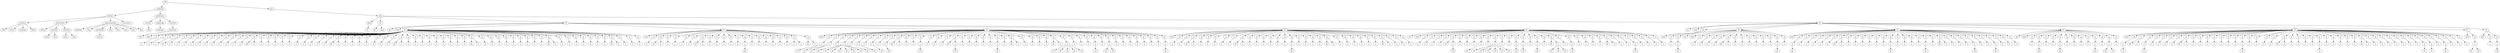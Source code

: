 digraph Tree {
	"t0" [label = "TEI"];
	"t1" [label = "teiHeader"];
	"t2" [label = "fileDesc"];
	"t3" [label = "titleStmt"];
	"t4" [label = "title"];
	"t5" [label = "author"];
	"t6" [label = "principal"];
	"t7" [label = "editor"];
	"t8" [label = "editionStmt"];
	"t9" [label = "edition"];
	"t10" [label = "respStmt"];
	"t11" [label = "name"];
	"t12" [label = "resp"];
	"t13" [label = "respStmt"];
	"t14" [label = "name"];
	"t15" [label = "resp"];
	"t16" [label = "publicationStmt"];
	"t17" [label = "publisher"];
	"t18" [label = "date"];
	"t19" [label = "availability"];
	"t20" [label = "licence"];
	"t21" [label = "idno"];
	"t22" [label = "idno"];
	"t23" [label = "idno"];
	"t24" [label = "idno"];
	"t25" [label = "idno"];
	"t26" [label = "sourceDesc"];
	"t27" [label = "profileDesc"];
	"t28" [label = "creation"];
	"t29" [label = "date"];
	"t30" [label = "langUsage"];
	"t31" [label = "language"];
	"t32" [label = "textClass"];
	"t33" [label = "keywords"];
	"t34" [label = "term"];
	"t35" [label = "text"];
	"t36" [label = "body"];
	"t37" [label = "head"];
	"t38" [label = "lb"];
	"t39" [label = "div"];
	"t40" [label = "pb"];
	"t41" [label = "head"];
	"t42" [label = "div"];
	"t43" [label = "pb"];
	"t44" [label = "head"];
	"t45" [label = "div"];
	"t46" [label = "head"];
	"t47" [label = "sp"];
	"t48" [label = "p"];
	"t49" [label = "sp"];
	"t50" [label = "p"];
	"t51" [label = "sp"];
	"t52" [label = "p"];
	"t53" [label = "sp"];
	"t54" [label = "pb"];
	"t55" [label = "p"];
	"t56" [label = "sp"];
	"t57" [label = "p"];
	"t58" [label = "sp"];
	"t59" [label = "p"];
	"t60" [label = "sp"];
	"t61" [label = "p"];
	"t62" [label = "sp"];
	"t63" [label = "p"];
	"t64" [label = "sp"];
	"t65" [label = "p"];
	"t66" [label = "sp"];
	"t67" [label = "p"];
	"t68" [label = "sp"];
	"t69" [label = "p"];
	"t70" [label = "sp"];
	"t71" [label = "p"];
	"t72" [label = "sp"];
	"t73" [label = "p"];
	"t74" [label = "sp"];
	"t75" [label = "p"];
	"t76" [label = "sp"];
	"t77" [label = "pb"];
	"t78" [label = "p"];
	"t79" [label = "sp"];
	"t80" [label = "p"];
	"t81" [label = "sp"];
	"t82" [label = "p"];
	"t83" [label = "sp"];
	"t84" [label = "p"];
	"t85" [label = "sp"];
	"t86" [label = "p"];
	"t87" [label = "sp"];
	"t88" [label = "p"];
	"t89" [label = "sp"];
	"t90" [label = "p"];
	"t91" [label = "sp"];
	"t92" [label = "p"];
	"t93" [label = "sp"];
	"t94" [label = "p"];
	"t95" [label = "sp"];
	"t96" [label = "p"];
	"t97" [label = "sp"];
	"t98" [label = "p"];
	"t99" [label = "sp"];
	"t100" [label = "pb"];
	"t101" [label = "p"];
	"t102" [label = "sp"];
	"t103" [label = "p"];
	"t104" [label = "sp"];
	"t105" [label = "p"];
	"t106" [label = "sp"];
	"t107" [label = "p"];
	"t108" [label = "sp"];
	"t109" [label = "p"];
	"t110" [label = "sp"];
	"t111" [label = "p"];
	"t112" [label = "sp"];
	"t113" [label = "p"];
	"t114" [label = "sp"];
	"t115" [label = "p"];
	"t116" [label = "sp"];
	"t117" [label = "pb"];
	"t118" [label = "p"];
	"t119" [label = "sp"];
	"t120" [label = "p"];
	"t121" [label = "sp"];
	"t122" [label = "p"];
	"t123" [label = "sp"];
	"t124" [label = "p"];
	"t125" [label = "sp"];
	"t126" [label = "p"];
	"t127" [label = "sp"];
	"t128" [label = "p"];
	"t129" [label = "sp"];
	"t130" [label = "p"];
	"t131" [label = "sp"];
	"t132" [label = "p"];
	"t133" [label = "sp"];
	"t134" [label = "p"];
	"t135" [label = "sp"];
	"t136" [label = "p"];
	"t137" [label = "sp"];
	"t138" [label = "pb"];
	"t139" [label = "p"];
	"t140" [label = "sp"];
	"t141" [label = "p"];
	"t142" [label = "sp"];
	"t143" [label = "p"];
	"t144" [label = "sp"];
	"t145" [label = "p"];
	"t146" [label = "sp"];
	"t147" [label = "p"];
	"t148" [label = "sp"];
	"t149" [label = "p"];
	"t150" [label = "sp"];
	"t151" [label = "p"];
	"t152" [label = "sp"];
	"t153" [label = "p"];
	"t154" [label = "sp"];
	"t155" [label = "p"];
	"t156" [label = "sp"];
	"t157" [label = "p"];
	"t158" [label = "sp"];
	"t159" [label = "pb"];
	"t160" [label = "p"];
	"t161" [label = "sp"];
	"t162" [label = "p"];
	"t163" [label = "sp"];
	"t164" [label = "p"];
	"t165" [label = "sp"];
	"t166" [label = "p"];
	"t167" [label = "sp"];
	"t168" [label = "p"];
	"t169" [label = "sp"];
	"t170" [label = "p"];
	"t171" [label = "sp"];
	"t172" [label = "p"];
	"t173" [label = "sp"];
	"t174" [label = "p"];
	"t175" [label = "sp"];
	"t176" [label = "pb"];
	"t177" [label = "p"];
	"t178" [label = "sp"];
	"t179" [label = "p"];
	"t180" [label = "sp"];
	"t181" [label = "p"];
	"t182" [label = "sp"];
	"t183" [label = "p"];
	"t184" [label = "div"];
	"t185" [label = "head"];
	"t186" [label = "sp"];
	"t187" [label = "p"];
	"t188" [label = "sp"];
	"t189" [label = "pb"];
	"t190" [label = "p"];
	"t191" [label = "sp"];
	"t192" [label = "p"];
	"t193" [label = "sp"];
	"t194" [label = "p"];
	"t195" [label = "sp"];
	"t196" [label = "p"];
	"t197" [label = "sp"];
	"t198" [label = "p"];
	"t199" [label = "sp"];
	"t200" [label = "pb"];
	"t201" [label = "p"];
	"t202" [label = "sp"];
	"t203" [label = "p"];
	"t204" [label = "sp"];
	"t205" [label = "p"];
	"t206" [label = "sp"];
	"t207" [label = "p"];
	"t208" [label = "sp"];
	"t209" [label = "p"];
	"t210" [label = "sp"];
	"t211" [label = "p"];
	"t212" [label = "sp"];
	"t213" [label = "p"];
	"t214" [label = "pb"];
	"t215" [label = "sp"];
	"t216" [label = "p"];
	"t217" [label = "sp"];
	"t218" [label = "p"];
	"t219" [label = "sp"];
	"t220" [label = "p"];
	"t221" [label = "sp"];
	"t222" [label = "p"];
	"t223" [label = "sp"];
	"t224" [label = "p"];
	"t225" [label = "sp"];
	"t226" [label = "p"];
	"t227" [label = "sp"];
	"t228" [label = "p"];
	"t229" [label = "p"];
	"t230" [label = "sp"];
	"t231" [label = "pb"];
	"t232" [label = "p"];
	"t233" [label = "div"];
	"t234" [label = "head"];
	"t235" [label = "sp"];
	"t236" [label = "p"];
	"t237" [label = "ref"];
	"t238" [label = "sp"];
	"t239" [label = "p"];
	"t240" [label = "ref"];
	"t241" [label = "ref"];
	"t242" [label = "sp"];
	"t243" [label = "p"];
	"t244" [label = "sp"];
	"t245" [label = "p"];
	"t246" [label = "pb"];
	"t247" [label = "ref"];
	"t248" [label = "pb"];
	"t249" [label = "ref"];
	"t250" [label = "ref"];
	"t251" [label = "ref"];
	"t252" [label = "ref"];
	"t253" [label = "pb"];
	"t254" [label = "sp"];
	"t255" [label = "p"];
	"t256" [label = "sp"];
	"t257" [label = "p"];
	"t258" [label = "pb"];
	"t259" [label = "sp"];
	"t260" [label = "p"];
	"t261" [label = "sp"];
	"t262" [label = "p"];
	"t263" [label = "ref"];
	"t264" [label = "sp"];
	"t265" [label = "p"];
	"t266" [label = "sp"];
	"t267" [label = "p"];
	"t268" [label = "pb"];
	"t269" [label = "sp"];
	"t270" [label = "pb"];
	"t271" [label = "p"];
	"t272" [label = "sp"];
	"t273" [label = "p"];
	"t274" [label = "sp"];
	"t275" [label = "p"];
	"t276" [label = "sp"];
	"t277" [label = "p"];
	"t278" [label = "ref"];
	"t279" [label = "sp"];
	"t280" [label = "p"];
	"t281" [label = "sp"];
	"t282" [label = "p"];
	"t283" [label = "sp"];
	"t284" [label = "p"];
	"t285" [label = "sp"];
	"t286" [label = "pb"];
	"t287" [label = "p"];
	"t288" [label = "ref"];
	"t289" [label = "sp"];
	"t290" [label = "p"];
	"t291" [label = "sp"];
	"t292" [label = "p"];
	"t293" [label = "sp"];
	"t294" [label = "p"];
	"t295" [label = "sp"];
	"t296" [label = "p"];
	"t297" [label = "sp"];
	"t298" [label = "p"];
	"t299" [label = "sp"];
	"t300" [label = "p"];
	"t301" [label = "ref"];
	"t302" [label = "sp"];
	"t303" [label = "p"];
	"t304" [label = "sp"];
	"t305" [label = "pb"];
	"t306" [label = "p"];
	"t307" [label = "sp"];
	"t308" [label = "p"];
	"t309" [label = "sp"];
	"t310" [label = "p"];
	"t311" [label = "sp"];
	"t312" [label = "p"];
	"t313" [label = "sp"];
	"t314" [label = "p"];
	"t315" [label = "sp"];
	"t316" [label = "pb"];
	"t317" [label = "p"];
	"t318" [label = "sp"];
	"t319" [label = "p"];
	"t320" [label = "ref"];
	"t321" [label = "ref"];
	"t322" [label = "ref"];
	"t323" [label = "pb"];
	"t324" [label = "ref"];
	"t325" [label = "sp"];
	"t326" [label = "p"];
	"t327" [label = "sp"];
	"t328" [label = "p"];
	"t329" [label = "sp"];
	"t330" [label = "p"];
	"t331" [label = "sp"];
	"t332" [label = "p"];
	"t333" [label = "ref"];
	"t334" [label = "sp"];
	"t335" [label = "p"];
	"t336" [label = "sp"];
	"t337" [label = "p"];
	"t338" [label = "ref"];
	"t339" [label = "pb"];
	"t340" [label = "sp"];
	"t341" [label = "p"];
	"t342" [label = "sp"];
	"t343" [label = "p"];
	"t344" [label = "sp"];
	"t345" [label = "p"];
	"t346" [label = "sp"];
	"t347" [label = "p"];
	"t348" [label = "sp"];
	"t349" [label = "p"];
	"t350" [label = "sp"];
	"t351" [label = "p"];
	"t352" [label = "sp"];
	"t353" [label = "p"];
	"t354" [label = "sp"];
	"t355" [label = "p"];
	"t356" [label = "pb"];
	"t357" [label = "div"];
	"t358" [label = "head"];
	"t359" [label = "sp"];
	"t360" [label = "p"];
	"t361" [label = "sp"];
	"t362" [label = "p"];
	"t363" [label = "sp"];
	"t364" [label = "pb"];
	"t365" [label = "p"];
	"t366" [label = "sp"];
	"t367" [label = "p"];
	"t368" [label = "sp"];
	"t369" [label = "p"];
	"t370" [label = "sp"];
	"t371" [label = "p"];
	"t372" [label = "sp"];
	"t373" [label = "p"];
	"t374" [label = "sp"];
	"t375" [label = "p"];
	"t376" [label = "sp"];
	"t377" [label = "pb"];
	"t378" [label = "p"];
	"t379" [label = "sp"];
	"t380" [label = "p"];
	"t381" [label = "sp"];
	"t382" [label = "p"];
	"t383" [label = "sp"];
	"t384" [label = "p"];
	"t385" [label = "sp"];
	"t386" [label = "p"];
	"t387" [label = "sp"];
	"t388" [label = "p"];
	"t389" [label = "sp"];
	"t390" [label = "p"];
	"t391" [label = "sp"];
	"t392" [label = "p"];
	"t393" [label = "pb"];
	"t394" [label = "sp"];
	"t395" [label = "p"];
	"t396" [label = "sp"];
	"t397" [label = "p"];
	"t398" [label = "sp"];
	"t399" [label = "p"];
	"t400" [label = "sp"];
	"t401" [label = "p"];
	"t402" [label = "sp"];
	"t403" [label = "pb"];
	"t404" [label = "p"];
	"t405" [label = "sp"];
	"t406" [label = "p"];
	"t407" [label = "sp"];
	"t408" [label = "p"];
	"t409" [label = "sp"];
	"t410" [label = "p"];
	"t411" [label = "sp"];
	"t412" [label = "p"];
	"t413" [label = "sp"];
	"t414" [label = "p"];
	"t415" [label = "sp"];
	"t416" [label = "p"];
	"t417" [label = "sp"];
	"t418" [label = "pb"];
	"t419" [label = "p"];
	"t420" [label = "sp"];
	"t421" [label = "p"];
	"t422" [label = "sp"];
	"t423" [label = "p"];
	"t424" [label = "sp"];
	"t425" [label = "p"];
	"t426" [label = "div"];
	"t427" [label = "pb"];
	"t428" [label = "head"];
	"t429" [label = "sp"];
	"t430" [label = "p"];
	"t431" [label = "sp"];
	"t432" [label = "p"];
	"t433" [label = "sp"];
	"t434" [label = "p"];
	"t435" [label = "sp"];
	"t436" [label = "p"];
	"t437" [label = "sp"];
	"t438" [label = "pb"];
	"t439" [label = "p"];
	"t440" [label = "ref"];
	"t441" [label = "sp"];
	"t442" [label = "p"];
	"t443" [label = "sp"];
	"t444" [label = "p"];
	"t445" [label = "sp"];
	"t446" [label = "p"];
	"t447" [label = "sp"];
	"t448" [label = "p"];
	"t449" [label = "ref"];
	"t450" [label = "sp"];
	"t451" [label = "p"];
	"t452" [label = "sp"];
	"t453" [label = "p"];
	"t454" [label = "ref"];
	"t455" [label = "ref"];
	"t456" [label = "ref"];
	"t457" [label = "ref"];
	"t458" [label = "ref"];
	"t459" [label = "pb"];
	"t460" [label = "sp"];
	"t461" [label = "p"];
	"t462" [label = "sp"];
	"t463" [label = "p"];
	"t464" [label = "sp"];
	"t465" [label = "p"];
	"t466" [label = "ref"];
	"t467" [label = "sp"];
	"t468" [label = "p"];
	"t469" [label = "ref"];
	"t470" [label = "sp"];
	"t471" [label = "p"];
	"t472" [label = "sp"];
	"t473" [label = "p"];
	"t474" [label = "ref"];
	"t475" [label = "sp"];
	"t476" [label = "p"];
	"t477" [label = "sp"];
	"t478" [label = "pb"];
	"t479" [label = "p"];
	"t480" [label = "ref"];
	"t481" [label = "ref"];
	"t482" [label = "ref"];
	"t483" [label = "sp"];
	"t484" [label = "p"];
	"t485" [label = "sp"];
	"t486" [label = "p"];
	"t487" [label = "ref"];
	"t488" [label = "sp"];
	"t489" [label = "p"];
	"t490" [label = "sp"];
	"t491" [label = "p"];
	"t492" [label = "sp"];
	"t493" [label = "p"];
	"t494" [label = "sp"];
	"t495" [label = "p"];
	"t496" [label = "sp"];
	"t497" [label = "pb"];
	"t498" [label = "p"];
	"t499" [label = "sp"];
	"t500" [label = "p"];
	"t501" [label = "sp"];
	"t502" [label = "p"];
	"t503" [label = "sp"];
	"t504" [label = "p"];
	"t505" [label = "ref"];
	"t506" [label = "sp"];
	"t507" [label = "p"];
	"t508" [label = "sp"];
	"t509" [label = "p"];
	"t510" [label = "sp"];
	"t511" [label = "p"];
	"t512" [label = "sp"];
	"t513" [label = "p"];
	"t514" [label = "div"];
	"t515" [label = "pb"];
	"t516" [label = "head"];
	"t517" [label = "div"];
	"t518" [label = "head"];
	"t519" [label = "sp"];
	"t520" [label = "p"];
	"t521" [label = "sp"];
	"t522" [label = "p"];
	"t523" [label = "pb"];
	"t524" [label = "div"];
	"t525" [label = "pb"];
	"t526" [label = "head"];
	"t527" [label = "sp"];
	"t528" [label = "p"];
	"t529" [label = "sp"];
	"t530" [label = "p"];
	"t531" [label = "sp"];
	"t532" [label = "p"];
	"t533" [label = "sp"];
	"t534" [label = "p"];
	"t535" [label = "sp"];
	"t536" [label = "pb"];
	"t537" [label = "p"];
	"t538" [label = "sp"];
	"t539" [label = "p"];
	"t540" [label = "sp"];
	"t541" [label = "p"];
	"t542" [label = "sp"];
	"t543" [label = "p"];
	"t544" [label = "sp"];
	"t545" [label = "p"];
	"t546" [label = "sp"];
	"t547" [label = "p"];
	"t548" [label = "sp"];
	"t549" [label = "p"];
	"t550" [label = "sp"];
	"t551" [label = "p"];
	"t552" [label = "pb"];
	"t553" [label = "sp"];
	"t554" [label = "p"];
	"t555" [label = "div"];
	"t556" [label = "head"];
	"t557" [label = "sp"];
	"t558" [label = "p"];
	"t559" [label = "pb"];
	"t560" [label = "sp"];
	"t561" [label = "p"];
	"t562" [label = "sp"];
	"t563" [label = "p"];
	"t564" [label = "sp"];
	"t565" [label = "p"];
	"t566" [label = "sp"];
	"t567" [label = "p"];
	"t568" [label = "sp"];
	"t569" [label = "p"];
	"t570" [label = "sp"];
	"t571" [label = "pb"];
	"t572" [label = "p"];
	"t573" [label = "sp"];
	"t574" [label = "p"];
	"t575" [label = "sp"];
	"t576" [label = "p"];
	"t577" [label = "sp"];
	"t578" [label = "p"];
	"t579" [label = "sp"];
	"t580" [label = "p"];
	"t581" [label = "sp"];
	"t582" [label = "p"];
	"t583" [label = "sp"];
	"t584" [label = "p"];
	"t585" [label = "sp"];
	"t586" [label = "p"];
	"t587" [label = "pb"];
	"t588" [label = "sp"];
	"t589" [label = "p"];
	"t590" [label = "sp"];
	"t591" [label = "p"];
	"t592" [label = "sp"];
	"t593" [label = "p"];
	"t594" [label = "sp"];
	"t595" [label = "p"];
	"t596" [label = "sp"];
	"t597" [label = "p"];
	"t598" [label = "pb"];
	"t599" [label = "sp"];
	"t600" [label = "p"];
	"t601" [label = "sp"];
	"t602" [label = "pb"];
	"t603" [label = "p"];
	"t604" [label = "sp"];
	"t605" [label = "p"];
	"t606" [label = "sp"];
	"t607" [label = "p"];
	"t608" [label = "sp"];
	"t609" [label = "p"];
	"t610" [label = "sp"];
	"t611" [label = "p"];
	"t612" [label = "ref"];
	"t613" [label = "sp"];
	"t614" [label = "p"];
	"t615" [label = "sp"];
	"t616" [label = "p"];
	"t617" [label = "sp"];
	"t618" [label = "p"];
	"t619" [label = "pb"];
	"t620" [label = "sp"];
	"t621" [label = "p"];
	"t622" [label = "sp"];
	"t623" [label = "p"];
	"t624" [label = "sp"];
	"t625" [label = "p"];
	"t626" [label = "div"];
	"t627" [label = "pb"];
	"t628" [label = "head"];
	"t629" [label = "sp"];
	"t630" [label = "p"];
	"t631" [label = "sp"];
	"t632" [label = "p"];
	"t633" [label = "pb"];
	"t634" [label = "sp"];
	"t635" [label = "p"];
	"t636" [label = "sp"];
	"t637" [label = "p"];
	"t638" [label = "sp"];
	"t639" [label = "p"];
	"t640" [label = "pb"];
	"t641" [label = "sp"];
	"t642" [label = "p"];
	"t643" [label = "sp"];
	"t644" [label = "p"];
	"t645" [label = "sp"];
	"t646" [label = "p"];
	"t647" [label = "sp"];
	"t648" [label = "p"];
	"t649" [label = "sp"];
	"t650" [label = "p"];
	"t651" [label = "pb"];
	"t652" [label = "sp"];
	"t653" [label = "p"];
	"t654" [label = "sp"];
	"t655" [label = "p"];
	"t656" [label = "pb"];
	"t657" [label = "hi"];
	"t658" [label = "sp"];
	"t659" [label = "p"];
	"t660" [label = "div"];
	"t661" [label = "head"];
	"t662" [label = "sp"];
	"t663" [label = "p"];
	"t664" [label = "hi"];
	"t665" [label = "sp"];
	"t666" [label = "pb"];
	"t667" [label = "p"];
	"t668" [label = "sp"];
	"t669" [label = "p"];
	"t670" [label = "hi"];
	"t671" [label = "sp"];
	"t672" [label = "p"];
	"t673" [label = "sp"];
	"t674" [label = "p"];
	"t675" [label = "sp"];
	"t676" [label = "p"];
	"t677" [label = "sp"];
	"t678" [label = "p"];
	"t679" [label = "sp"];
	"t680" [label = "pb"];
	"t681" [label = "p"];
	"t682" [label = "sp"];
	"t683" [label = "p"];
	"t684" [label = "sp"];
	"t685" [label = "p"];
	"t686" [label = "sp"];
	"t687" [label = "p"];
	"t688" [label = "sp"];
	"t689" [label = "p"];
	"t690" [label = "sp"];
	"t691" [label = "p"];
	"t692" [label = "sp"];
	"t693" [label = "p"];
	"t694" [label = "sp"];
	"t695" [label = "p"];
	"t696" [label = "sp"];
	"t697" [label = "p"];
	"t698" [label = "pb"];
	"t699" [label = "sp"];
	"t700" [label = "p"];
	"t701" [label = "sp"];
	"t702" [label = "p"];
	"t703" [label = "sp"];
	"t704" [label = "p"];
	"t705" [label = "sp"];
	"t706" [label = "p"];
	"t707" [label = "sp"];
	"t708" [label = "pb"];
	"t709" [label = "p"];
	"t710" [label = "sp"];
	"t711" [label = "p"];
	"t712" [label = "sp"];
	"t713" [label = "p"];
	"t714" [label = "sp"];
	"t715" [label = "p"];
	"t716" [label = "sp"];
	"t717" [label = "p"];
	"t718" [label = "sp"];
	"t719" [label = "p"];
	"t720" [label = "hi"];
	"t721" [label = "sp"];
	"t722" [label = "p"];
	"t723" [label = "sp"];
	"t724" [label = "p"];
	"t725" [label = "sp"];
	"t726" [label = "p"];
	"t727" [label = "sp"];
	"t728" [label = "p"];
	"t729" [label = "sp"];
	"t730" [label = "p"];
	"t731" [label = "sp"];
	"t732" [label = "pb"];
	"t733" [label = "p"];
	"t734" [label = "sp"];
	"t735" [label = "p"];
	"t736" [label = "sp"];
	"t737" [label = "p"];
	"t738" [label = "sp"];
	"t739" [label = "p"];
	"t740" [label = "sp"];
	"t741" [label = "p"];
	"t742" [label = "sp"];
	"t743" [label = "p"];
	"t744" [label = "sp"];
	"t745" [label = "p"];
	"t746" [label = "sp"];
	"t747" [label = "p"];
	"t748" [label = "sp"];
	"t749" [label = "p"];
	"t750" [label = "hi"];
	"t751" [label = "sp"];
	"t752" [label = "p"];
	"t753" [label = "hi"];
	"t754" [label = "sp"];
	"t755" [label = "p"];
	"t756" [label = "sp"];
	"t757" [label = "p"];
	"t758" [label = "pb"];
	"t759" [label = "sp"];
	"t760" [label = "p"];
	"t761" [label = "sp"];
	"t762" [label = "p"];
	"t763" [label = "sp"];
	"t764" [label = "p"];
	"t765" [label = "div"];
	"t766" [label = "head"];
	"t767" [label = "sp"];
	"t768" [label = "p"];
	"t769" [label = "pb"];
	"t770" [label = "ref"];
	"t771" [label = "div"];
	"t772" [label = "head"];
	"t773" [label = "sp"];
	"t774" [label = "p"];
	"t775" [label = "sp"];
	"t776" [label = "p"];
	"t777" [label = "ref"];
	"t0" -> "t1";
	"t1" -> "t2";
	"t2" -> "t3";
	"t3" -> "t4";
	"t3" -> "t5";
	"t3" -> "t6";
	"t3" -> "t7";
	"t2" -> "t8";
	"t8" -> "t9";
	"t8" -> "t10";
	"t10" -> "t11";
	"t10" -> "t12";
	"t8" -> "t13";
	"t13" -> "t14";
	"t13" -> "t15";
	"t2" -> "t16";
	"t16" -> "t17";
	"t16" -> "t18";
	"t16" -> "t19";
	"t19" -> "t20";
	"t16" -> "t21";
	"t16" -> "t22";
	"t16" -> "t23";
	"t16" -> "t24";
	"t16" -> "t25";
	"t2" -> "t26";
	"t1" -> "t27";
	"t27" -> "t28";
	"t28" -> "t29";
	"t27" -> "t30";
	"t30" -> "t31";
	"t27" -> "t32";
	"t32" -> "t33";
	"t33" -> "t34";
	"t0" -> "t35";
	"t35" -> "t36";
	"t36" -> "t37";
	"t37" -> "t38";
	"t36" -> "t39";
	"t39" -> "t40";
	"t39" -> "t41";
	"t36" -> "t42";
	"t42" -> "t43";
	"t42" -> "t44";
	"t42" -> "t45";
	"t45" -> "t46";
	"t45" -> "t47";
	"t47" -> "t48";
	"t45" -> "t49";
	"t49" -> "t50";
	"t45" -> "t51";
	"t51" -> "t52";
	"t45" -> "t53";
	"t53" -> "t54";
	"t53" -> "t55";
	"t45" -> "t56";
	"t56" -> "t57";
	"t45" -> "t58";
	"t58" -> "t59";
	"t45" -> "t60";
	"t60" -> "t61";
	"t45" -> "t62";
	"t62" -> "t63";
	"t45" -> "t64";
	"t64" -> "t65";
	"t45" -> "t66";
	"t66" -> "t67";
	"t45" -> "t68";
	"t68" -> "t69";
	"t45" -> "t70";
	"t70" -> "t71";
	"t45" -> "t72";
	"t72" -> "t73";
	"t45" -> "t74";
	"t74" -> "t75";
	"t45" -> "t76";
	"t76" -> "t77";
	"t76" -> "t78";
	"t45" -> "t79";
	"t79" -> "t80";
	"t45" -> "t81";
	"t81" -> "t82";
	"t45" -> "t83";
	"t83" -> "t84";
	"t45" -> "t85";
	"t85" -> "t86";
	"t45" -> "t87";
	"t87" -> "t88";
	"t45" -> "t89";
	"t89" -> "t90";
	"t45" -> "t91";
	"t91" -> "t92";
	"t45" -> "t93";
	"t93" -> "t94";
	"t45" -> "t95";
	"t95" -> "t96";
	"t45" -> "t97";
	"t97" -> "t98";
	"t45" -> "t99";
	"t99" -> "t100";
	"t99" -> "t101";
	"t45" -> "t102";
	"t102" -> "t103";
	"t45" -> "t104";
	"t104" -> "t105";
	"t45" -> "t106";
	"t106" -> "t107";
	"t45" -> "t108";
	"t108" -> "t109";
	"t45" -> "t110";
	"t110" -> "t111";
	"t45" -> "t112";
	"t112" -> "t113";
	"t45" -> "t114";
	"t114" -> "t115";
	"t45" -> "t116";
	"t116" -> "t117";
	"t116" -> "t118";
	"t45" -> "t119";
	"t119" -> "t120";
	"t45" -> "t121";
	"t121" -> "t122";
	"t45" -> "t123";
	"t123" -> "t124";
	"t45" -> "t125";
	"t125" -> "t126";
	"t45" -> "t127";
	"t127" -> "t128";
	"t45" -> "t129";
	"t129" -> "t130";
	"t45" -> "t131";
	"t131" -> "t132";
	"t45" -> "t133";
	"t133" -> "t134";
	"t45" -> "t135";
	"t135" -> "t136";
	"t45" -> "t137";
	"t137" -> "t138";
	"t137" -> "t139";
	"t45" -> "t140";
	"t140" -> "t141";
	"t45" -> "t142";
	"t142" -> "t143";
	"t45" -> "t144";
	"t144" -> "t145";
	"t45" -> "t146";
	"t146" -> "t147";
	"t45" -> "t148";
	"t148" -> "t149";
	"t45" -> "t150";
	"t150" -> "t151";
	"t45" -> "t152";
	"t152" -> "t153";
	"t45" -> "t154";
	"t154" -> "t155";
	"t45" -> "t156";
	"t156" -> "t157";
	"t45" -> "t158";
	"t158" -> "t159";
	"t158" -> "t160";
	"t45" -> "t161";
	"t161" -> "t162";
	"t45" -> "t163";
	"t163" -> "t164";
	"t45" -> "t165";
	"t165" -> "t166";
	"t45" -> "t167";
	"t167" -> "t168";
	"t45" -> "t169";
	"t169" -> "t170";
	"t45" -> "t171";
	"t171" -> "t172";
	"t45" -> "t173";
	"t173" -> "t174";
	"t45" -> "t175";
	"t175" -> "t176";
	"t175" -> "t177";
	"t45" -> "t178";
	"t178" -> "t179";
	"t45" -> "t180";
	"t180" -> "t181";
	"t45" -> "t182";
	"t182" -> "t183";
	"t42" -> "t184";
	"t184" -> "t185";
	"t184" -> "t186";
	"t186" -> "t187";
	"t184" -> "t188";
	"t188" -> "t189";
	"t188" -> "t190";
	"t184" -> "t191";
	"t191" -> "t192";
	"t184" -> "t193";
	"t193" -> "t194";
	"t184" -> "t195";
	"t195" -> "t196";
	"t184" -> "t197";
	"t197" -> "t198";
	"t184" -> "t199";
	"t199" -> "t200";
	"t199" -> "t201";
	"t184" -> "t202";
	"t202" -> "t203";
	"t184" -> "t204";
	"t204" -> "t205";
	"t184" -> "t206";
	"t206" -> "t207";
	"t184" -> "t208";
	"t208" -> "t209";
	"t184" -> "t210";
	"t210" -> "t211";
	"t184" -> "t212";
	"t212" -> "t213";
	"t213" -> "t214";
	"t184" -> "t215";
	"t215" -> "t216";
	"t184" -> "t217";
	"t217" -> "t218";
	"t184" -> "t219";
	"t219" -> "t220";
	"t184" -> "t221";
	"t221" -> "t222";
	"t184" -> "t223";
	"t223" -> "t224";
	"t184" -> "t225";
	"t225" -> "t226";
	"t184" -> "t227";
	"t227" -> "t228";
	"t227" -> "t229";
	"t184" -> "t230";
	"t230" -> "t231";
	"t230" -> "t232";
	"t42" -> "t233";
	"t233" -> "t234";
	"t233" -> "t235";
	"t235" -> "t236";
	"t236" -> "t237";
	"t233" -> "t238";
	"t238" -> "t239";
	"t239" -> "t240";
	"t239" -> "t241";
	"t233" -> "t242";
	"t242" -> "t243";
	"t233" -> "t244";
	"t244" -> "t245";
	"t245" -> "t246";
	"t245" -> "t247";
	"t245" -> "t248";
	"t245" -> "t249";
	"t245" -> "t250";
	"t245" -> "t251";
	"t245" -> "t252";
	"t245" -> "t253";
	"t233" -> "t254";
	"t254" -> "t255";
	"t233" -> "t256";
	"t256" -> "t257";
	"t257" -> "t258";
	"t233" -> "t259";
	"t259" -> "t260";
	"t233" -> "t261";
	"t261" -> "t262";
	"t262" -> "t263";
	"t233" -> "t264";
	"t264" -> "t265";
	"t233" -> "t266";
	"t266" -> "t267";
	"t267" -> "t268";
	"t233" -> "t269";
	"t269" -> "t270";
	"t269" -> "t271";
	"t233" -> "t272";
	"t272" -> "t273";
	"t233" -> "t274";
	"t274" -> "t275";
	"t233" -> "t276";
	"t276" -> "t277";
	"t277" -> "t278";
	"t233" -> "t279";
	"t279" -> "t280";
	"t233" -> "t281";
	"t281" -> "t282";
	"t233" -> "t283";
	"t283" -> "t284";
	"t233" -> "t285";
	"t285" -> "t286";
	"t285" -> "t287";
	"t287" -> "t288";
	"t233" -> "t289";
	"t289" -> "t290";
	"t233" -> "t291";
	"t291" -> "t292";
	"t233" -> "t293";
	"t293" -> "t294";
	"t233" -> "t295";
	"t295" -> "t296";
	"t233" -> "t297";
	"t297" -> "t298";
	"t233" -> "t299";
	"t299" -> "t300";
	"t300" -> "t301";
	"t233" -> "t302";
	"t302" -> "t303";
	"t233" -> "t304";
	"t304" -> "t305";
	"t304" -> "t306";
	"t233" -> "t307";
	"t307" -> "t308";
	"t233" -> "t309";
	"t309" -> "t310";
	"t233" -> "t311";
	"t311" -> "t312";
	"t233" -> "t313";
	"t313" -> "t314";
	"t233" -> "t315";
	"t315" -> "t316";
	"t315" -> "t317";
	"t233" -> "t318";
	"t318" -> "t319";
	"t319" -> "t320";
	"t319" -> "t321";
	"t319" -> "t322";
	"t319" -> "t323";
	"t319" -> "t324";
	"t233" -> "t325";
	"t325" -> "t326";
	"t233" -> "t327";
	"t327" -> "t328";
	"t233" -> "t329";
	"t329" -> "t330";
	"t233" -> "t331";
	"t331" -> "t332";
	"t332" -> "t333";
	"t233" -> "t334";
	"t334" -> "t335";
	"t233" -> "t336";
	"t336" -> "t337";
	"t337" -> "t338";
	"t337" -> "t339";
	"t233" -> "t340";
	"t340" -> "t341";
	"t233" -> "t342";
	"t342" -> "t343";
	"t233" -> "t344";
	"t344" -> "t345";
	"t233" -> "t346";
	"t346" -> "t347";
	"t233" -> "t348";
	"t348" -> "t349";
	"t233" -> "t350";
	"t350" -> "t351";
	"t233" -> "t352";
	"t352" -> "t353";
	"t233" -> "t354";
	"t354" -> "t355";
	"t355" -> "t356";
	"t42" -> "t357";
	"t357" -> "t358";
	"t357" -> "t359";
	"t359" -> "t360";
	"t357" -> "t361";
	"t361" -> "t362";
	"t357" -> "t363";
	"t363" -> "t364";
	"t363" -> "t365";
	"t357" -> "t366";
	"t366" -> "t367";
	"t357" -> "t368";
	"t368" -> "t369";
	"t357" -> "t370";
	"t370" -> "t371";
	"t357" -> "t372";
	"t372" -> "t373";
	"t357" -> "t374";
	"t374" -> "t375";
	"t357" -> "t376";
	"t376" -> "t377";
	"t376" -> "t378";
	"t357" -> "t379";
	"t379" -> "t380";
	"t357" -> "t381";
	"t381" -> "t382";
	"t357" -> "t383";
	"t383" -> "t384";
	"t357" -> "t385";
	"t385" -> "t386";
	"t357" -> "t387";
	"t387" -> "t388";
	"t357" -> "t389";
	"t389" -> "t390";
	"t357" -> "t391";
	"t391" -> "t392";
	"t392" -> "t393";
	"t357" -> "t394";
	"t394" -> "t395";
	"t357" -> "t396";
	"t396" -> "t397";
	"t357" -> "t398";
	"t398" -> "t399";
	"t357" -> "t400";
	"t400" -> "t401";
	"t357" -> "t402";
	"t402" -> "t403";
	"t402" -> "t404";
	"t357" -> "t405";
	"t405" -> "t406";
	"t357" -> "t407";
	"t407" -> "t408";
	"t357" -> "t409";
	"t409" -> "t410";
	"t357" -> "t411";
	"t411" -> "t412";
	"t357" -> "t413";
	"t413" -> "t414";
	"t357" -> "t415";
	"t415" -> "t416";
	"t357" -> "t417";
	"t417" -> "t418";
	"t417" -> "t419";
	"t357" -> "t420";
	"t420" -> "t421";
	"t357" -> "t422";
	"t422" -> "t423";
	"t357" -> "t424";
	"t424" -> "t425";
	"t42" -> "t426";
	"t426" -> "t427";
	"t426" -> "t428";
	"t426" -> "t429";
	"t429" -> "t430";
	"t426" -> "t431";
	"t431" -> "t432";
	"t426" -> "t433";
	"t433" -> "t434";
	"t426" -> "t435";
	"t435" -> "t436";
	"t426" -> "t437";
	"t437" -> "t438";
	"t437" -> "t439";
	"t439" -> "t440";
	"t426" -> "t441";
	"t441" -> "t442";
	"t426" -> "t443";
	"t443" -> "t444";
	"t426" -> "t445";
	"t445" -> "t446";
	"t426" -> "t447";
	"t447" -> "t448";
	"t448" -> "t449";
	"t426" -> "t450";
	"t450" -> "t451";
	"t426" -> "t452";
	"t452" -> "t453";
	"t453" -> "t454";
	"t453" -> "t455";
	"t453" -> "t456";
	"t453" -> "t457";
	"t453" -> "t458";
	"t453" -> "t459";
	"t426" -> "t460";
	"t460" -> "t461";
	"t426" -> "t462";
	"t462" -> "t463";
	"t426" -> "t464";
	"t464" -> "t465";
	"t465" -> "t466";
	"t426" -> "t467";
	"t467" -> "t468";
	"t468" -> "t469";
	"t426" -> "t470";
	"t470" -> "t471";
	"t426" -> "t472";
	"t472" -> "t473";
	"t473" -> "t474";
	"t426" -> "t475";
	"t475" -> "t476";
	"t426" -> "t477";
	"t477" -> "t478";
	"t477" -> "t479";
	"t479" -> "t480";
	"t479" -> "t481";
	"t479" -> "t482";
	"t426" -> "t483";
	"t483" -> "t484";
	"t426" -> "t485";
	"t485" -> "t486";
	"t486" -> "t487";
	"t426" -> "t488";
	"t488" -> "t489";
	"t426" -> "t490";
	"t490" -> "t491";
	"t426" -> "t492";
	"t492" -> "t493";
	"t426" -> "t494";
	"t494" -> "t495";
	"t426" -> "t496";
	"t496" -> "t497";
	"t496" -> "t498";
	"t426" -> "t499";
	"t499" -> "t500";
	"t426" -> "t501";
	"t501" -> "t502";
	"t426" -> "t503";
	"t503" -> "t504";
	"t504" -> "t505";
	"t426" -> "t506";
	"t506" -> "t507";
	"t426" -> "t508";
	"t508" -> "t509";
	"t426" -> "t510";
	"t510" -> "t511";
	"t426" -> "t512";
	"t512" -> "t513";
	"t36" -> "t514";
	"t514" -> "t515";
	"t514" -> "t516";
	"t514" -> "t517";
	"t517" -> "t518";
	"t517" -> "t519";
	"t519" -> "t520";
	"t517" -> "t521";
	"t521" -> "t522";
	"t522" -> "t523";
	"t514" -> "t524";
	"t524" -> "t525";
	"t524" -> "t526";
	"t524" -> "t527";
	"t527" -> "t528";
	"t524" -> "t529";
	"t529" -> "t530";
	"t524" -> "t531";
	"t531" -> "t532";
	"t524" -> "t533";
	"t533" -> "t534";
	"t524" -> "t535";
	"t535" -> "t536";
	"t535" -> "t537";
	"t524" -> "t538";
	"t538" -> "t539";
	"t524" -> "t540";
	"t540" -> "t541";
	"t524" -> "t542";
	"t542" -> "t543";
	"t524" -> "t544";
	"t544" -> "t545";
	"t524" -> "t546";
	"t546" -> "t547";
	"t524" -> "t548";
	"t548" -> "t549";
	"t524" -> "t550";
	"t550" -> "t551";
	"t551" -> "t552";
	"t524" -> "t553";
	"t553" -> "t554";
	"t514" -> "t555";
	"t555" -> "t556";
	"t555" -> "t557";
	"t557" -> "t558";
	"t558" -> "t559";
	"t555" -> "t560";
	"t560" -> "t561";
	"t555" -> "t562";
	"t562" -> "t563";
	"t555" -> "t564";
	"t564" -> "t565";
	"t555" -> "t566";
	"t566" -> "t567";
	"t555" -> "t568";
	"t568" -> "t569";
	"t555" -> "t570";
	"t570" -> "t571";
	"t570" -> "t572";
	"t555" -> "t573";
	"t573" -> "t574";
	"t555" -> "t575";
	"t575" -> "t576";
	"t555" -> "t577";
	"t577" -> "t578";
	"t555" -> "t579";
	"t579" -> "t580";
	"t555" -> "t581";
	"t581" -> "t582";
	"t555" -> "t583";
	"t583" -> "t584";
	"t555" -> "t585";
	"t585" -> "t586";
	"t586" -> "t587";
	"t555" -> "t588";
	"t588" -> "t589";
	"t555" -> "t590";
	"t590" -> "t591";
	"t555" -> "t592";
	"t592" -> "t593";
	"t555" -> "t594";
	"t594" -> "t595";
	"t555" -> "t596";
	"t596" -> "t597";
	"t597" -> "t598";
	"t555" -> "t599";
	"t599" -> "t600";
	"t555" -> "t601";
	"t601" -> "t602";
	"t601" -> "t603";
	"t555" -> "t604";
	"t604" -> "t605";
	"t555" -> "t606";
	"t606" -> "t607";
	"t555" -> "t608";
	"t608" -> "t609";
	"t555" -> "t610";
	"t610" -> "t611";
	"t611" -> "t612";
	"t555" -> "t613";
	"t613" -> "t614";
	"t555" -> "t615";
	"t615" -> "t616";
	"t555" -> "t617";
	"t617" -> "t618";
	"t618" -> "t619";
	"t555" -> "t620";
	"t620" -> "t621";
	"t555" -> "t622";
	"t622" -> "t623";
	"t555" -> "t624";
	"t624" -> "t625";
	"t514" -> "t626";
	"t626" -> "t627";
	"t626" -> "t628";
	"t626" -> "t629";
	"t629" -> "t630";
	"t626" -> "t631";
	"t631" -> "t632";
	"t632" -> "t633";
	"t626" -> "t634";
	"t634" -> "t635";
	"t626" -> "t636";
	"t636" -> "t637";
	"t626" -> "t638";
	"t638" -> "t639";
	"t639" -> "t640";
	"t626" -> "t641";
	"t641" -> "t642";
	"t626" -> "t643";
	"t643" -> "t644";
	"t626" -> "t645";
	"t645" -> "t646";
	"t626" -> "t647";
	"t647" -> "t648";
	"t626" -> "t649";
	"t649" -> "t650";
	"t650" -> "t651";
	"t626" -> "t652";
	"t652" -> "t653";
	"t626" -> "t654";
	"t654" -> "t655";
	"t655" -> "t656";
	"t655" -> "t657";
	"t626" -> "t658";
	"t658" -> "t659";
	"t514" -> "t660";
	"t660" -> "t661";
	"t660" -> "t662";
	"t662" -> "t663";
	"t663" -> "t664";
	"t660" -> "t665";
	"t665" -> "t666";
	"t665" -> "t667";
	"t660" -> "t668";
	"t668" -> "t669";
	"t669" -> "t670";
	"t660" -> "t671";
	"t671" -> "t672";
	"t660" -> "t673";
	"t673" -> "t674";
	"t660" -> "t675";
	"t675" -> "t676";
	"t660" -> "t677";
	"t677" -> "t678";
	"t660" -> "t679";
	"t679" -> "t680";
	"t679" -> "t681";
	"t660" -> "t682";
	"t682" -> "t683";
	"t660" -> "t684";
	"t684" -> "t685";
	"t660" -> "t686";
	"t686" -> "t687";
	"t660" -> "t688";
	"t688" -> "t689";
	"t660" -> "t690";
	"t690" -> "t691";
	"t660" -> "t692";
	"t692" -> "t693";
	"t660" -> "t694";
	"t694" -> "t695";
	"t660" -> "t696";
	"t696" -> "t697";
	"t697" -> "t698";
	"t660" -> "t699";
	"t699" -> "t700";
	"t660" -> "t701";
	"t701" -> "t702";
	"t660" -> "t703";
	"t703" -> "t704";
	"t660" -> "t705";
	"t705" -> "t706";
	"t660" -> "t707";
	"t707" -> "t708";
	"t707" -> "t709";
	"t660" -> "t710";
	"t710" -> "t711";
	"t660" -> "t712";
	"t712" -> "t713";
	"t660" -> "t714";
	"t714" -> "t715";
	"t660" -> "t716";
	"t716" -> "t717";
	"t660" -> "t718";
	"t718" -> "t719";
	"t719" -> "t720";
	"t660" -> "t721";
	"t721" -> "t722";
	"t660" -> "t723";
	"t723" -> "t724";
	"t660" -> "t725";
	"t725" -> "t726";
	"t660" -> "t727";
	"t727" -> "t728";
	"t660" -> "t729";
	"t729" -> "t730";
	"t660" -> "t731";
	"t731" -> "t732";
	"t731" -> "t733";
	"t660" -> "t734";
	"t734" -> "t735";
	"t660" -> "t736";
	"t736" -> "t737";
	"t660" -> "t738";
	"t738" -> "t739";
	"t660" -> "t740";
	"t740" -> "t741";
	"t660" -> "t742";
	"t742" -> "t743";
	"t660" -> "t744";
	"t744" -> "t745";
	"t660" -> "t746";
	"t746" -> "t747";
	"t660" -> "t748";
	"t748" -> "t749";
	"t749" -> "t750";
	"t660" -> "t751";
	"t751" -> "t752";
	"t752" -> "t753";
	"t660" -> "t754";
	"t754" -> "t755";
	"t660" -> "t756";
	"t756" -> "t757";
	"t757" -> "t758";
	"t660" -> "t759";
	"t759" -> "t760";
	"t660" -> "t761";
	"t761" -> "t762";
	"t660" -> "t763";
	"t763" -> "t764";
	"t514" -> "t765";
	"t765" -> "t766";
	"t765" -> "t767";
	"t767" -> "t768";
	"t768" -> "t769";
	"t768" -> "t770";
	"t514" -> "t771";
	"t771" -> "t772";
	"t771" -> "t773";
	"t773" -> "t774";
	"t771" -> "t775";
	"t775" -> "t776";
	"t776" -> "t777";
}
